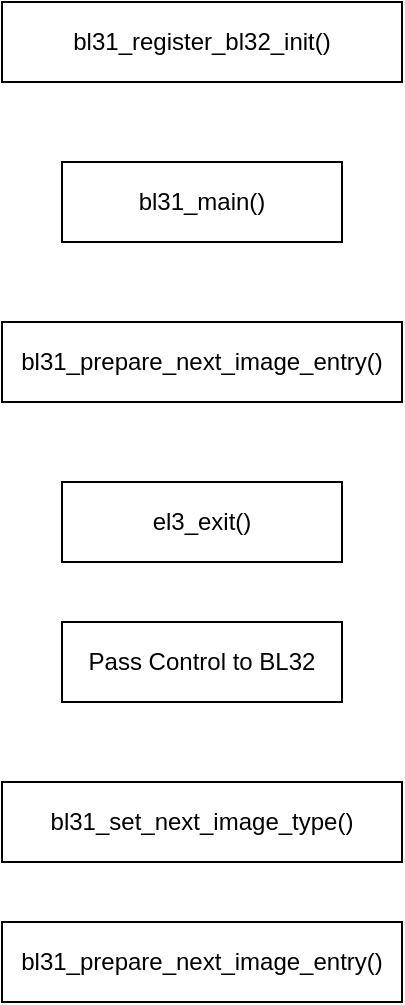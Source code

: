 <mxfile version="21.0.2" type="github">
  <diagram name="第 1 页" id="QRHOZtYr4ums3x9W75fd">
    <mxGraphModel dx="1411" dy="854" grid="1" gridSize="10" guides="1" tooltips="1" connect="1" arrows="1" fold="1" page="1" pageScale="1" pageWidth="2339" pageHeight="3300" math="0" shadow="0">
      <root>
        <mxCell id="0" />
        <mxCell id="1" parent="0" />
        <mxCell id="-8niDaf6iG7CoXGXTIaE-1" value="bl31_register_bl32_init()" style="rounded=0;whiteSpace=wrap;html=1;" vertex="1" parent="1">
          <mxGeometry x="420" y="400" width="200" height="40" as="geometry" />
        </mxCell>
        <mxCell id="-8niDaf6iG7CoXGXTIaE-2" value="bl31_main()" style="rounded=0;whiteSpace=wrap;html=1;" vertex="1" parent="1">
          <mxGeometry x="450" y="480" width="140" height="40" as="geometry" />
        </mxCell>
        <mxCell id="-8niDaf6iG7CoXGXTIaE-3" value="bl31_prepare_next_image_entry()" style="rounded=0;whiteSpace=wrap;html=1;" vertex="1" parent="1">
          <mxGeometry x="420" y="560" width="200" height="40" as="geometry" />
        </mxCell>
        <mxCell id="-8niDaf6iG7CoXGXTIaE-4" value="el3_exit()" style="rounded=0;whiteSpace=wrap;html=1;" vertex="1" parent="1">
          <mxGeometry x="450" y="640" width="140" height="40" as="geometry" />
        </mxCell>
        <mxCell id="-8niDaf6iG7CoXGXTIaE-5" value="bl31_set_next_image_type()" style="rounded=0;whiteSpace=wrap;html=1;" vertex="1" parent="1">
          <mxGeometry x="420" y="790" width="200" height="40" as="geometry" />
        </mxCell>
        <mxCell id="-8niDaf6iG7CoXGXTIaE-6" value="bl31_prepare_next_image_entry()" style="rounded=0;whiteSpace=wrap;html=1;" vertex="1" parent="1">
          <mxGeometry x="420" y="860" width="200" height="40" as="geometry" />
        </mxCell>
        <mxCell id="-8niDaf6iG7CoXGXTIaE-7" value="Pass Control to BL32" style="rounded=0;whiteSpace=wrap;html=1;" vertex="1" parent="1">
          <mxGeometry x="450" y="710" width="140" height="40" as="geometry" />
        </mxCell>
      </root>
    </mxGraphModel>
  </diagram>
</mxfile>
